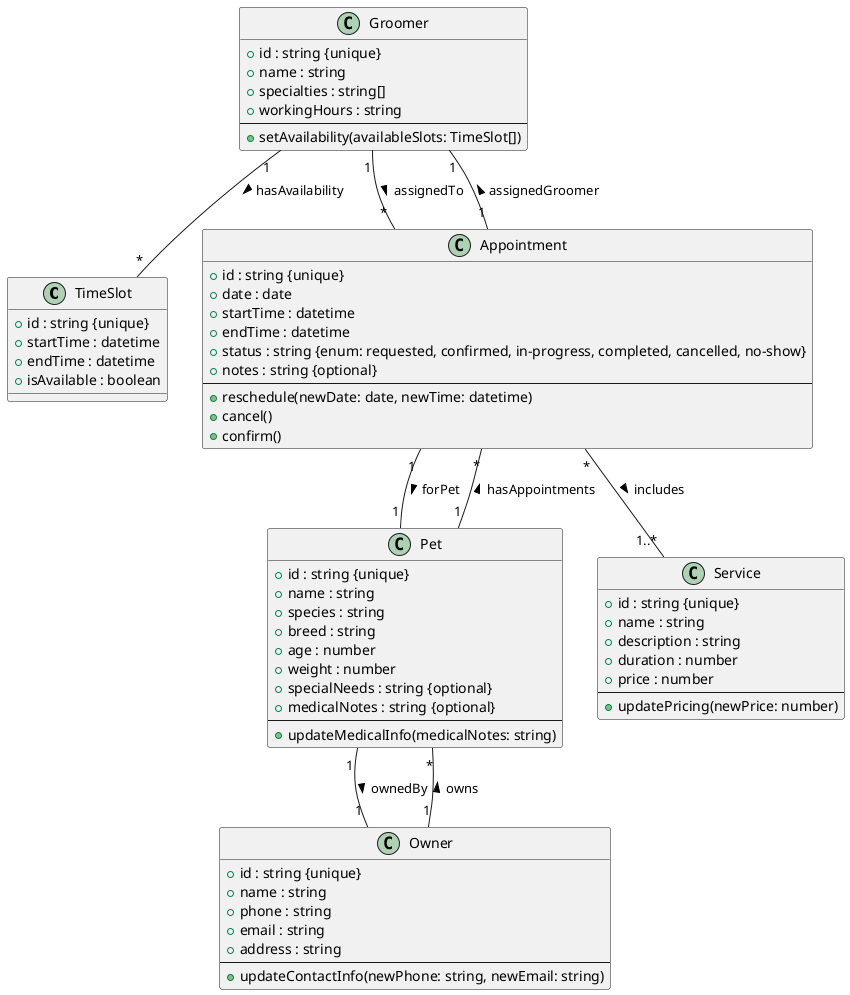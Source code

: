 :

#corrected model
```plantuml
@startuml PetGroomingSchedulingSystem

class TimeSlot {
  + id : string {unique}
  + startTime : datetime
  + endTime : datetime
  + isAvailable : boolean
}

class Pet {
  + id : string {unique}
  + name : string
  + species : string
  + breed : string
  + age : number
  + weight : number
  + specialNeeds : string {optional}
  + medicalNotes : string {optional}
  --
  + updateMedicalInfo(medicalNotes: string)
}

class Owner {
  + id : string {unique}
  + name : string
  + phone : string
  + email : string
  + address : string
  --
  + updateContactInfo(newPhone: string, newEmail: string)
}

class Groomer {
  + id : string {unique}
  + name : string
  + specialties : string[]
  + workingHours : string
  --
  + setAvailability(availableSlots: TimeSlot[])
}

class Appointment {
  + id : string {unique}
  + date : date
  + startTime : datetime
  + endTime : datetime
  + status : string {enum: requested, confirmed, in-progress, completed, cancelled, no-show}
  + notes : string {optional}
  --
  + reschedule(newDate: date, newTime: datetime)
  + cancel()
  + confirm()
}

class Service {
  + id : string {unique}
  + name : string
  + description : string
  + duration : number
  + price : number
  --
  + updatePricing(newPrice: number)
}

Pet "1" -- "1" Owner : ownedBy >
Pet "1" -- "*" Appointment : hasAppointments >
Owner "1" -- "*" Pet : owns >
Groomer "1" -- "*" Appointment : assignedTo >
Appointment "1" -- "1" Pet : forPet >
Appointment "1" -- "1" Groomer : assignedGroomer >
Appointment "*" -- "1..*" Service : includes >
Groomer "1" -- "*" TimeSlot : hasAvailability >
@enduml
